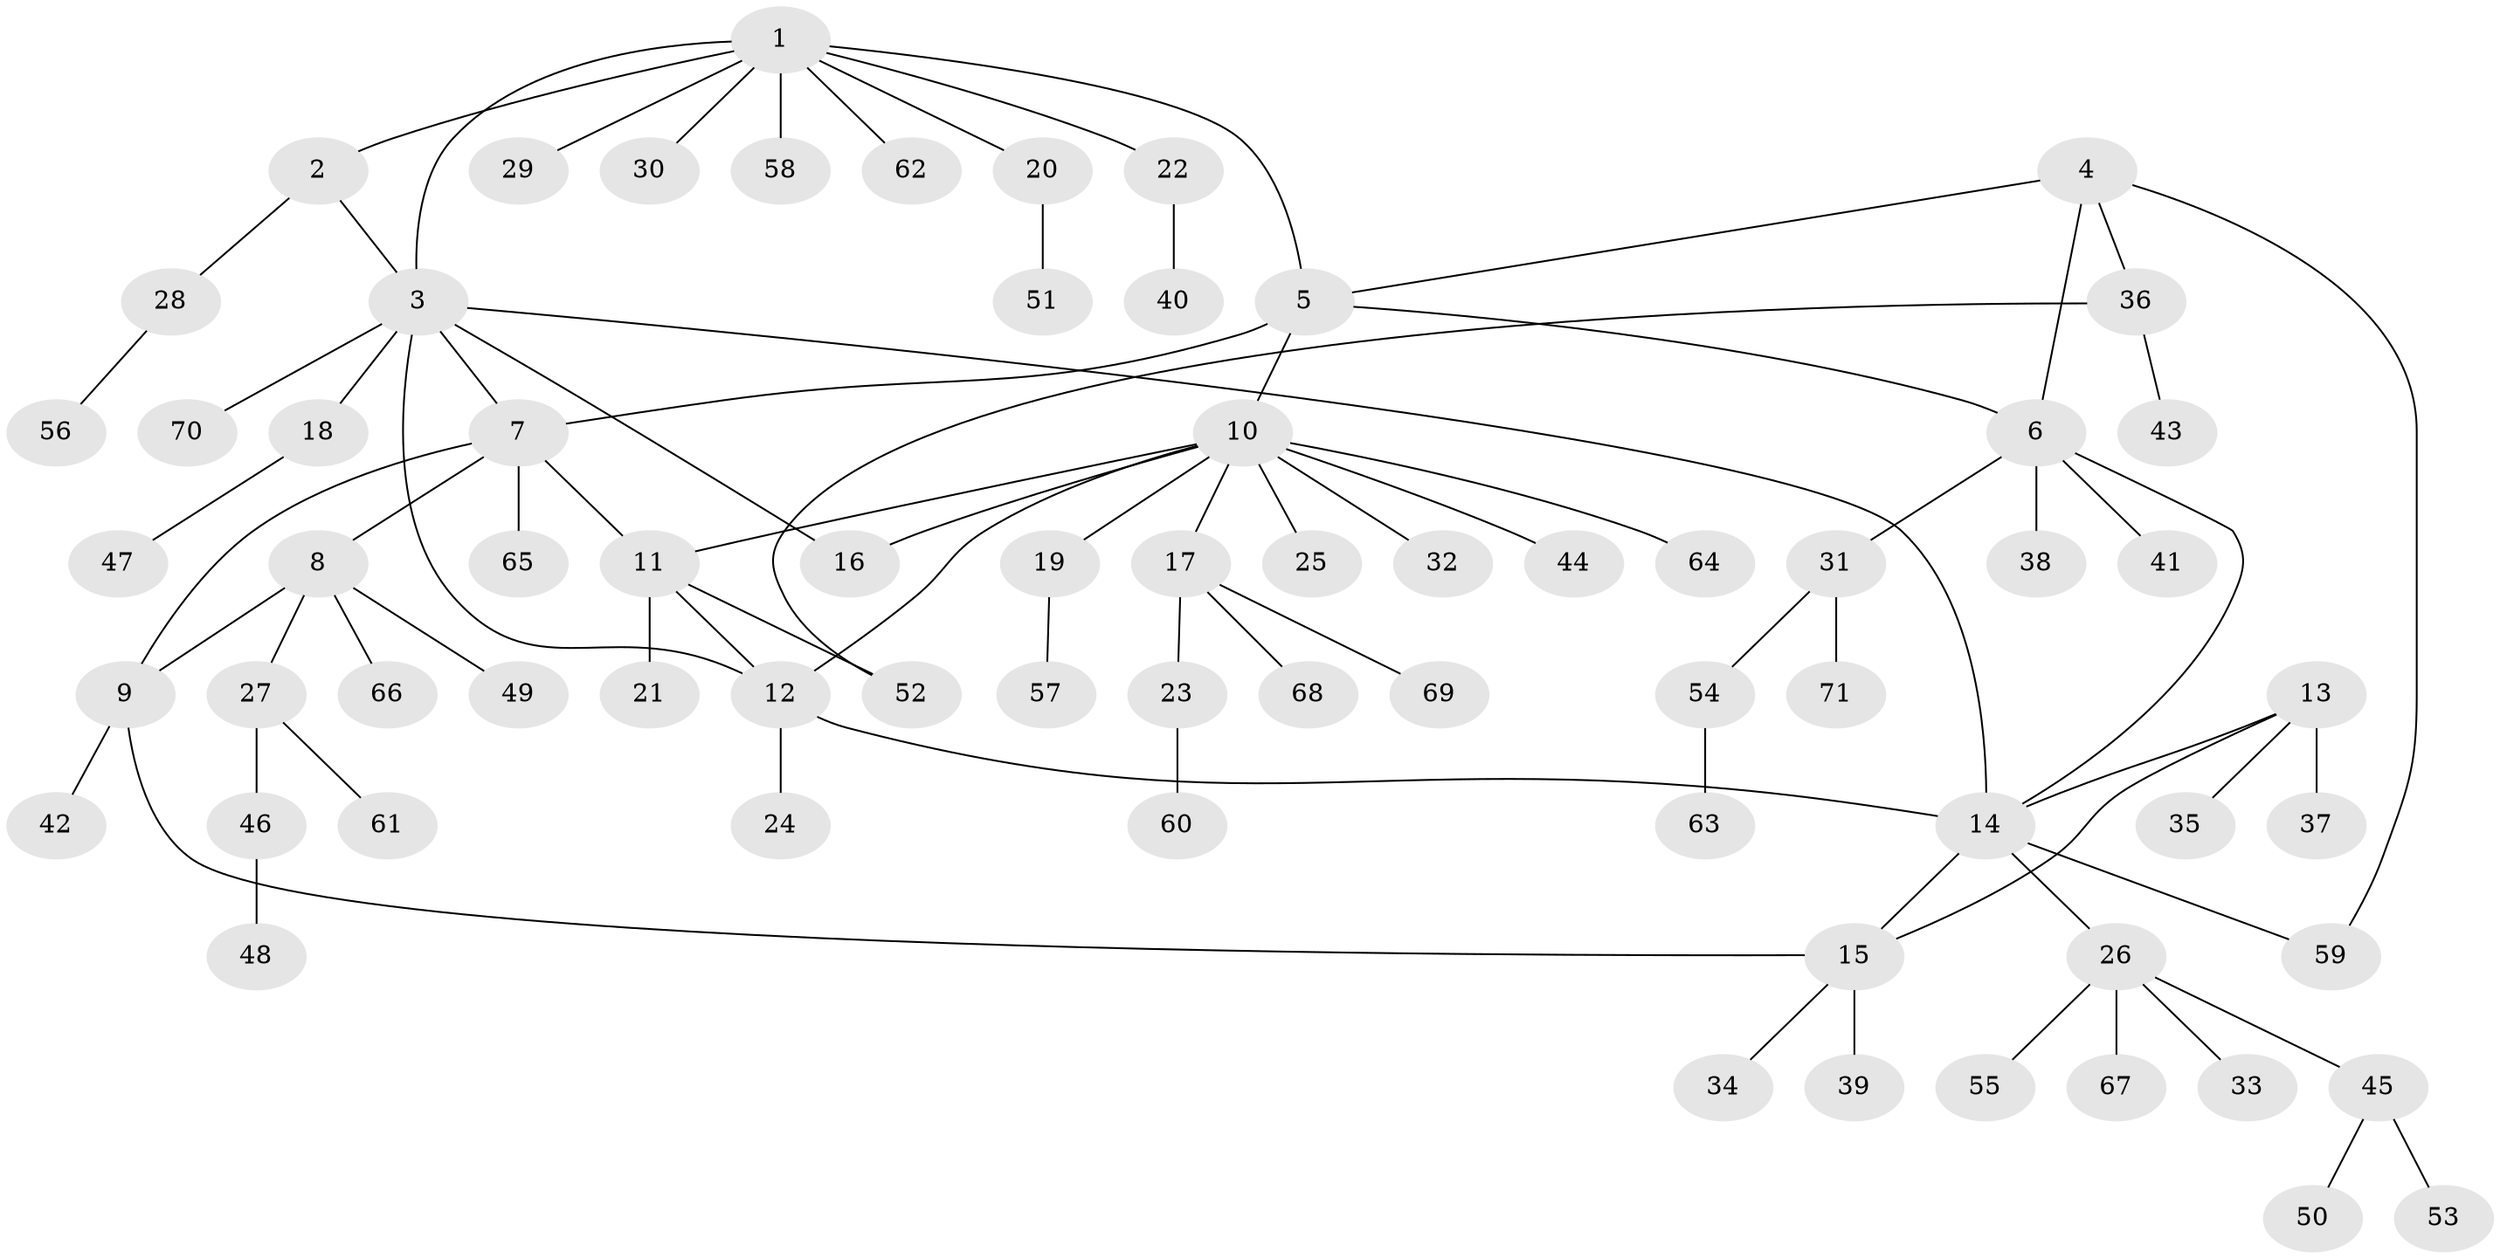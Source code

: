 // Generated by graph-tools (version 1.1) at 2025/15/03/09/25 04:15:45]
// undirected, 71 vertices, 84 edges
graph export_dot {
graph [start="1"]
  node [color=gray90,style=filled];
  1;
  2;
  3;
  4;
  5;
  6;
  7;
  8;
  9;
  10;
  11;
  12;
  13;
  14;
  15;
  16;
  17;
  18;
  19;
  20;
  21;
  22;
  23;
  24;
  25;
  26;
  27;
  28;
  29;
  30;
  31;
  32;
  33;
  34;
  35;
  36;
  37;
  38;
  39;
  40;
  41;
  42;
  43;
  44;
  45;
  46;
  47;
  48;
  49;
  50;
  51;
  52;
  53;
  54;
  55;
  56;
  57;
  58;
  59;
  60;
  61;
  62;
  63;
  64;
  65;
  66;
  67;
  68;
  69;
  70;
  71;
  1 -- 2;
  1 -- 3;
  1 -- 5;
  1 -- 20;
  1 -- 22;
  1 -- 29;
  1 -- 30;
  1 -- 58;
  1 -- 62;
  2 -- 3;
  2 -- 28;
  3 -- 7;
  3 -- 12;
  3 -- 14;
  3 -- 16;
  3 -- 18;
  3 -- 70;
  4 -- 5;
  4 -- 6;
  4 -- 36;
  4 -- 59;
  5 -- 6;
  5 -- 7;
  5 -- 10;
  6 -- 14;
  6 -- 31;
  6 -- 38;
  6 -- 41;
  7 -- 8;
  7 -- 9;
  7 -- 11;
  7 -- 65;
  8 -- 9;
  8 -- 27;
  8 -- 49;
  8 -- 66;
  9 -- 15;
  9 -- 42;
  10 -- 11;
  10 -- 12;
  10 -- 16;
  10 -- 17;
  10 -- 19;
  10 -- 25;
  10 -- 32;
  10 -- 44;
  10 -- 64;
  11 -- 12;
  11 -- 21;
  11 -- 52;
  12 -- 14;
  12 -- 24;
  13 -- 14;
  13 -- 15;
  13 -- 35;
  13 -- 37;
  14 -- 15;
  14 -- 26;
  14 -- 59;
  15 -- 34;
  15 -- 39;
  17 -- 23;
  17 -- 68;
  17 -- 69;
  18 -- 47;
  19 -- 57;
  20 -- 51;
  22 -- 40;
  23 -- 60;
  26 -- 33;
  26 -- 45;
  26 -- 55;
  26 -- 67;
  27 -- 46;
  27 -- 61;
  28 -- 56;
  31 -- 54;
  31 -- 71;
  36 -- 43;
  36 -- 52;
  45 -- 50;
  45 -- 53;
  46 -- 48;
  54 -- 63;
}
